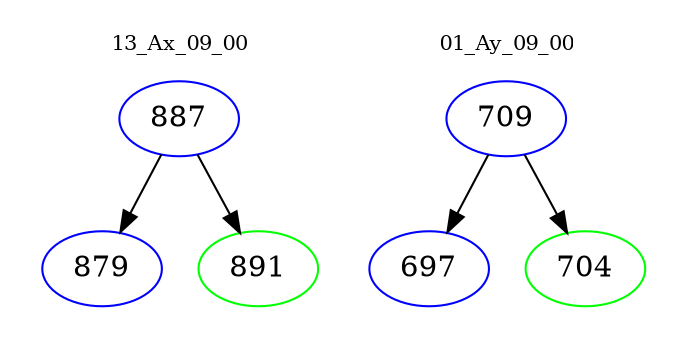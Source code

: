 digraph{
subgraph cluster_0 {
color = white
label = "13_Ax_09_00";
fontsize=10;
T0_887 [label="887", color="blue"]
T0_887 -> T0_879 [color="black"]
T0_879 [label="879", color="blue"]
T0_887 -> T0_891 [color="black"]
T0_891 [label="891", color="green"]
}
subgraph cluster_1 {
color = white
label = "01_Ay_09_00";
fontsize=10;
T1_709 [label="709", color="blue"]
T1_709 -> T1_697 [color="black"]
T1_697 [label="697", color="blue"]
T1_709 -> T1_704 [color="black"]
T1_704 [label="704", color="green"]
}
}
